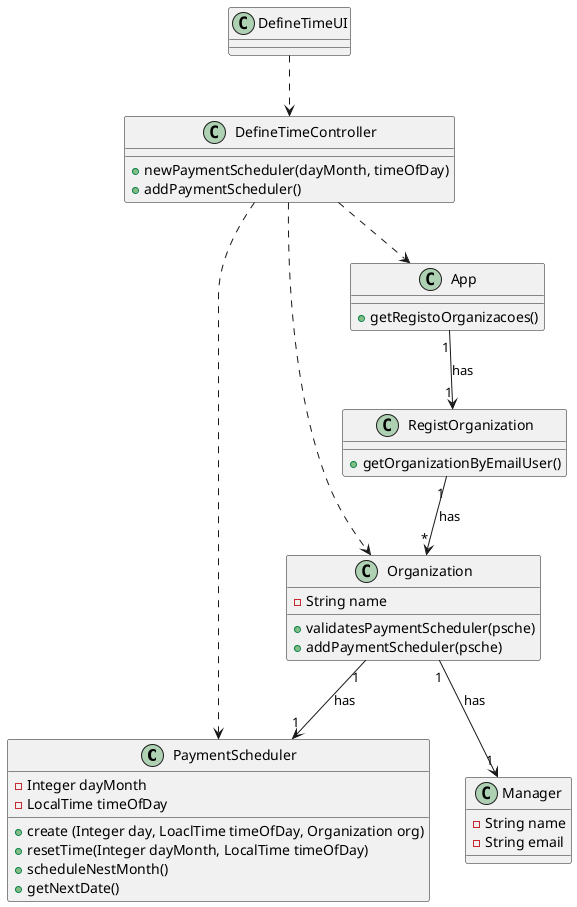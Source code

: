 @startuml

class PaymentScheduler {
        - Integer dayMonth
        - LocalTime timeOfDay
        + create (Integer day, LoaclTime timeOfDay, Organization org)
        + resetTime(Integer dayMonth, LocalTime timeOfDay)
        + scheduleNestMonth()
        + getNextDate()
}

class Manager {
  -String name
  -String email
}


class Organization {
  -String name
  +validatesPaymentScheduler(psche)
  +addPaymentScheduler(psche)
}

class App {
	+getRegistoOrganizacoes()
}

class RegistOrganization {
	+getOrganizationByEmailUser()
}


class DefineTimeController {
        +newPaymentScheduler(dayMonth, timeOfDay)
        +addPaymentScheduler()
}

class DefineTimeUI {
}


DefineTimeUI ..> DefineTimeController
DefineTimeController                  ..>          App
DefineTimeController                  ..>          Organization
DefineTimeController                  ..>          PaymentScheduler        
App                               "1" --> "1"      RegistOrganization       : has
RegistOrganization                "1" --> "*"     Organization              : has
Organization                      "1" --> "1"      Manager                  : has 
Organization                      "1" --> "1"      PaymentScheduler         : has



@enduml